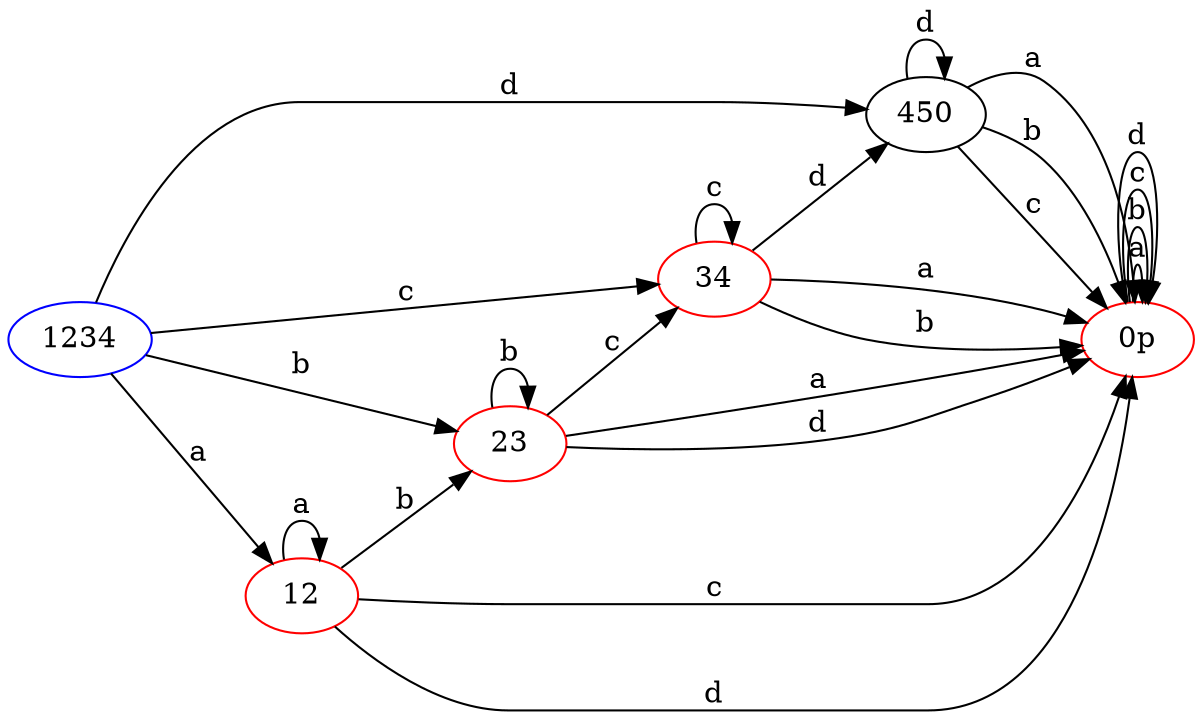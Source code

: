 digraph {
	rankdir=LR
	"0p" [color=red]
	"0p" -> "0p" [label=a]
	"0p" -> "0p" [label=b]
	"0p" -> "0p" [label=c]
	"0p" -> "0p" [label=d]
	450
	450 -> 450 [label=d]
	450 -> "0p" [label=a]
	450 -> "0p" [label=b]
	450 -> "0p" [label=c]
	34 [color=red]
	34 -> 34 [label=c]
	34 -> 450 [label=d]
	34 -> "0p" [label=a]
	34 -> "0p" [label=b]
	23 [color=red]
	23 -> 23 [label=b]
	23 -> 34 [label=c]
	23 -> "0p" [label=a]
	23 -> "0p" [label=d]
	1234 [color=blue]
	1234 -> 12 [label=a]
	1234 -> 23 [label=b]
	1234 -> 34 [label=c]
	1234 -> 450 [label=d]
	12 [color=red]
	12 -> 12 [label=a]
	12 -> 23 [label=b]
	12 -> "0p" [label=c]
	12 -> "0p" [label=d]
}
